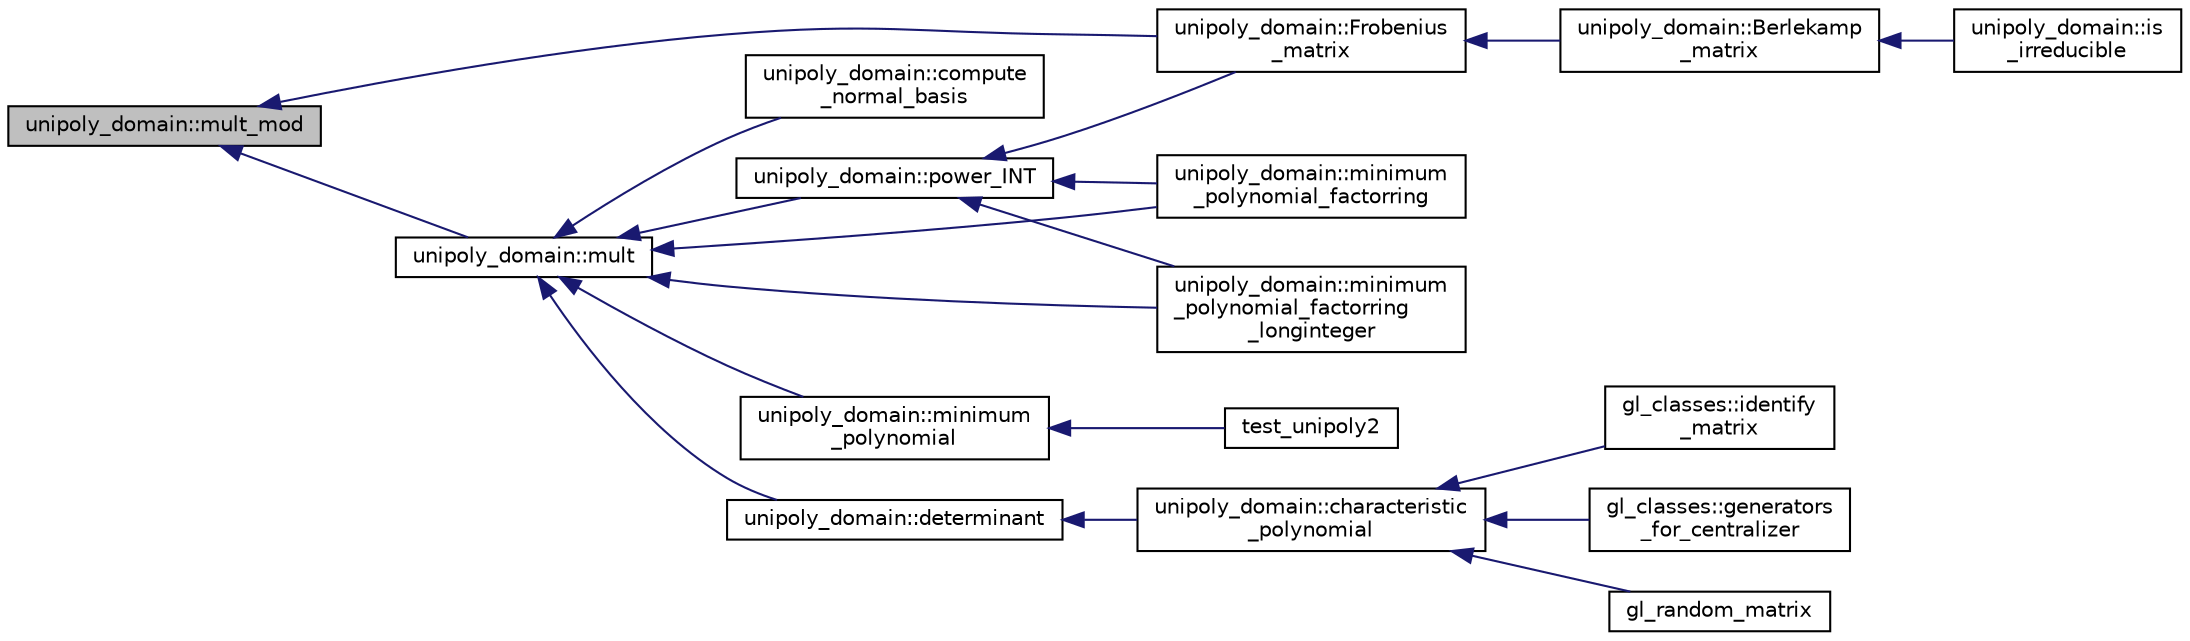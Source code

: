 digraph "unipoly_domain::mult_mod"
{
  edge [fontname="Helvetica",fontsize="10",labelfontname="Helvetica",labelfontsize="10"];
  node [fontname="Helvetica",fontsize="10",shape=record];
  rankdir="LR";
  Node511 [label="unipoly_domain::mult_mod",height=0.2,width=0.4,color="black", fillcolor="grey75", style="filled", fontcolor="black"];
  Node511 -> Node512 [dir="back",color="midnightblue",fontsize="10",style="solid",fontname="Helvetica"];
  Node512 [label="unipoly_domain::mult",height=0.2,width=0.4,color="black", fillcolor="white", style="filled",URL="$da/d3c/classunipoly__domain.html#a0071f939bb75d6ee6a09c4029d3d34c1"];
  Node512 -> Node513 [dir="back",color="midnightblue",fontsize="10",style="solid",fontname="Helvetica"];
  Node513 [label="unipoly_domain::compute\l_normal_basis",height=0.2,width=0.4,color="black", fillcolor="white", style="filled",URL="$da/d3c/classunipoly__domain.html#a799f3e7de9717b6c0b52dbc5305f3bf5"];
  Node512 -> Node514 [dir="back",color="midnightblue",fontsize="10",style="solid",fontname="Helvetica"];
  Node514 [label="unipoly_domain::power_INT",height=0.2,width=0.4,color="black", fillcolor="white", style="filled",URL="$da/d3c/classunipoly__domain.html#afb7679c16c8e33167df2b95e6d191f79"];
  Node514 -> Node515 [dir="back",color="midnightblue",fontsize="10",style="solid",fontname="Helvetica"];
  Node515 [label="unipoly_domain::Frobenius\l_matrix",height=0.2,width=0.4,color="black", fillcolor="white", style="filled",URL="$da/d3c/classunipoly__domain.html#a861279fd941d6bad64e6ec13279453af"];
  Node515 -> Node516 [dir="back",color="midnightblue",fontsize="10",style="solid",fontname="Helvetica"];
  Node516 [label="unipoly_domain::Berlekamp\l_matrix",height=0.2,width=0.4,color="black", fillcolor="white", style="filled",URL="$da/d3c/classunipoly__domain.html#a560f4cc73e0badeba359203643fbc333"];
  Node516 -> Node517 [dir="back",color="midnightblue",fontsize="10",style="solid",fontname="Helvetica"];
  Node517 [label="unipoly_domain::is\l_irreducible",height=0.2,width=0.4,color="black", fillcolor="white", style="filled",URL="$da/d3c/classunipoly__domain.html#aec4d9b55b51268d99ef6f6480d7282b5"];
  Node514 -> Node518 [dir="back",color="midnightblue",fontsize="10",style="solid",fontname="Helvetica"];
  Node518 [label="unipoly_domain::minimum\l_polynomial_factorring",height=0.2,width=0.4,color="black", fillcolor="white", style="filled",URL="$da/d3c/classunipoly__domain.html#a32acf71ba55156289a07290565ccb65c"];
  Node514 -> Node519 [dir="back",color="midnightblue",fontsize="10",style="solid",fontname="Helvetica"];
  Node519 [label="unipoly_domain::minimum\l_polynomial_factorring\l_longinteger",height=0.2,width=0.4,color="black", fillcolor="white", style="filled",URL="$da/d3c/classunipoly__domain.html#a2c953e21fad2df88627ac8a289f3a77b"];
  Node512 -> Node520 [dir="back",color="midnightblue",fontsize="10",style="solid",fontname="Helvetica"];
  Node520 [label="unipoly_domain::minimum\l_polynomial",height=0.2,width=0.4,color="black", fillcolor="white", style="filled",URL="$da/d3c/classunipoly__domain.html#ab80b3c8cfb24b3b4ce86ead7a5ebaa95"];
  Node520 -> Node521 [dir="back",color="midnightblue",fontsize="10",style="solid",fontname="Helvetica"];
  Node521 [label="test_unipoly2",height=0.2,width=0.4,color="black", fillcolor="white", style="filled",URL="$d5/d87/globals_8h.html#ac40335895fedd889545dad901ac470a6"];
  Node512 -> Node518 [dir="back",color="midnightblue",fontsize="10",style="solid",fontname="Helvetica"];
  Node512 -> Node519 [dir="back",color="midnightblue",fontsize="10",style="solid",fontname="Helvetica"];
  Node512 -> Node522 [dir="back",color="midnightblue",fontsize="10",style="solid",fontname="Helvetica"];
  Node522 [label="unipoly_domain::determinant",height=0.2,width=0.4,color="black", fillcolor="white", style="filled",URL="$da/d3c/classunipoly__domain.html#a460cfeb7de30e382da7f183b051e4a4f"];
  Node522 -> Node523 [dir="back",color="midnightblue",fontsize="10",style="solid",fontname="Helvetica"];
  Node523 [label="unipoly_domain::characteristic\l_polynomial",height=0.2,width=0.4,color="black", fillcolor="white", style="filled",URL="$da/d3c/classunipoly__domain.html#a8fc6545a5f52b768f6ebb2e3b3d57539"];
  Node523 -> Node524 [dir="back",color="midnightblue",fontsize="10",style="solid",fontname="Helvetica"];
  Node524 [label="gl_classes::identify\l_matrix",height=0.2,width=0.4,color="black", fillcolor="white", style="filled",URL="$d6/dab/classgl__classes.html#af529d1d8ff5a52703c5ac1d70806092e"];
  Node523 -> Node525 [dir="back",color="midnightblue",fontsize="10",style="solid",fontname="Helvetica"];
  Node525 [label="gl_classes::generators\l_for_centralizer",height=0.2,width=0.4,color="black", fillcolor="white", style="filled",URL="$d6/dab/classgl__classes.html#aeac561e2a41981533eb0aee6f9d2080c"];
  Node523 -> Node526 [dir="back",color="midnightblue",fontsize="10",style="solid",fontname="Helvetica"];
  Node526 [label="gl_random_matrix",height=0.2,width=0.4,color="black", fillcolor="white", style="filled",URL="$d5/d87/globals_8h.html#ad335f04bb0db45b0e9393ec76d0698f4"];
  Node511 -> Node515 [dir="back",color="midnightblue",fontsize="10",style="solid",fontname="Helvetica"];
}
